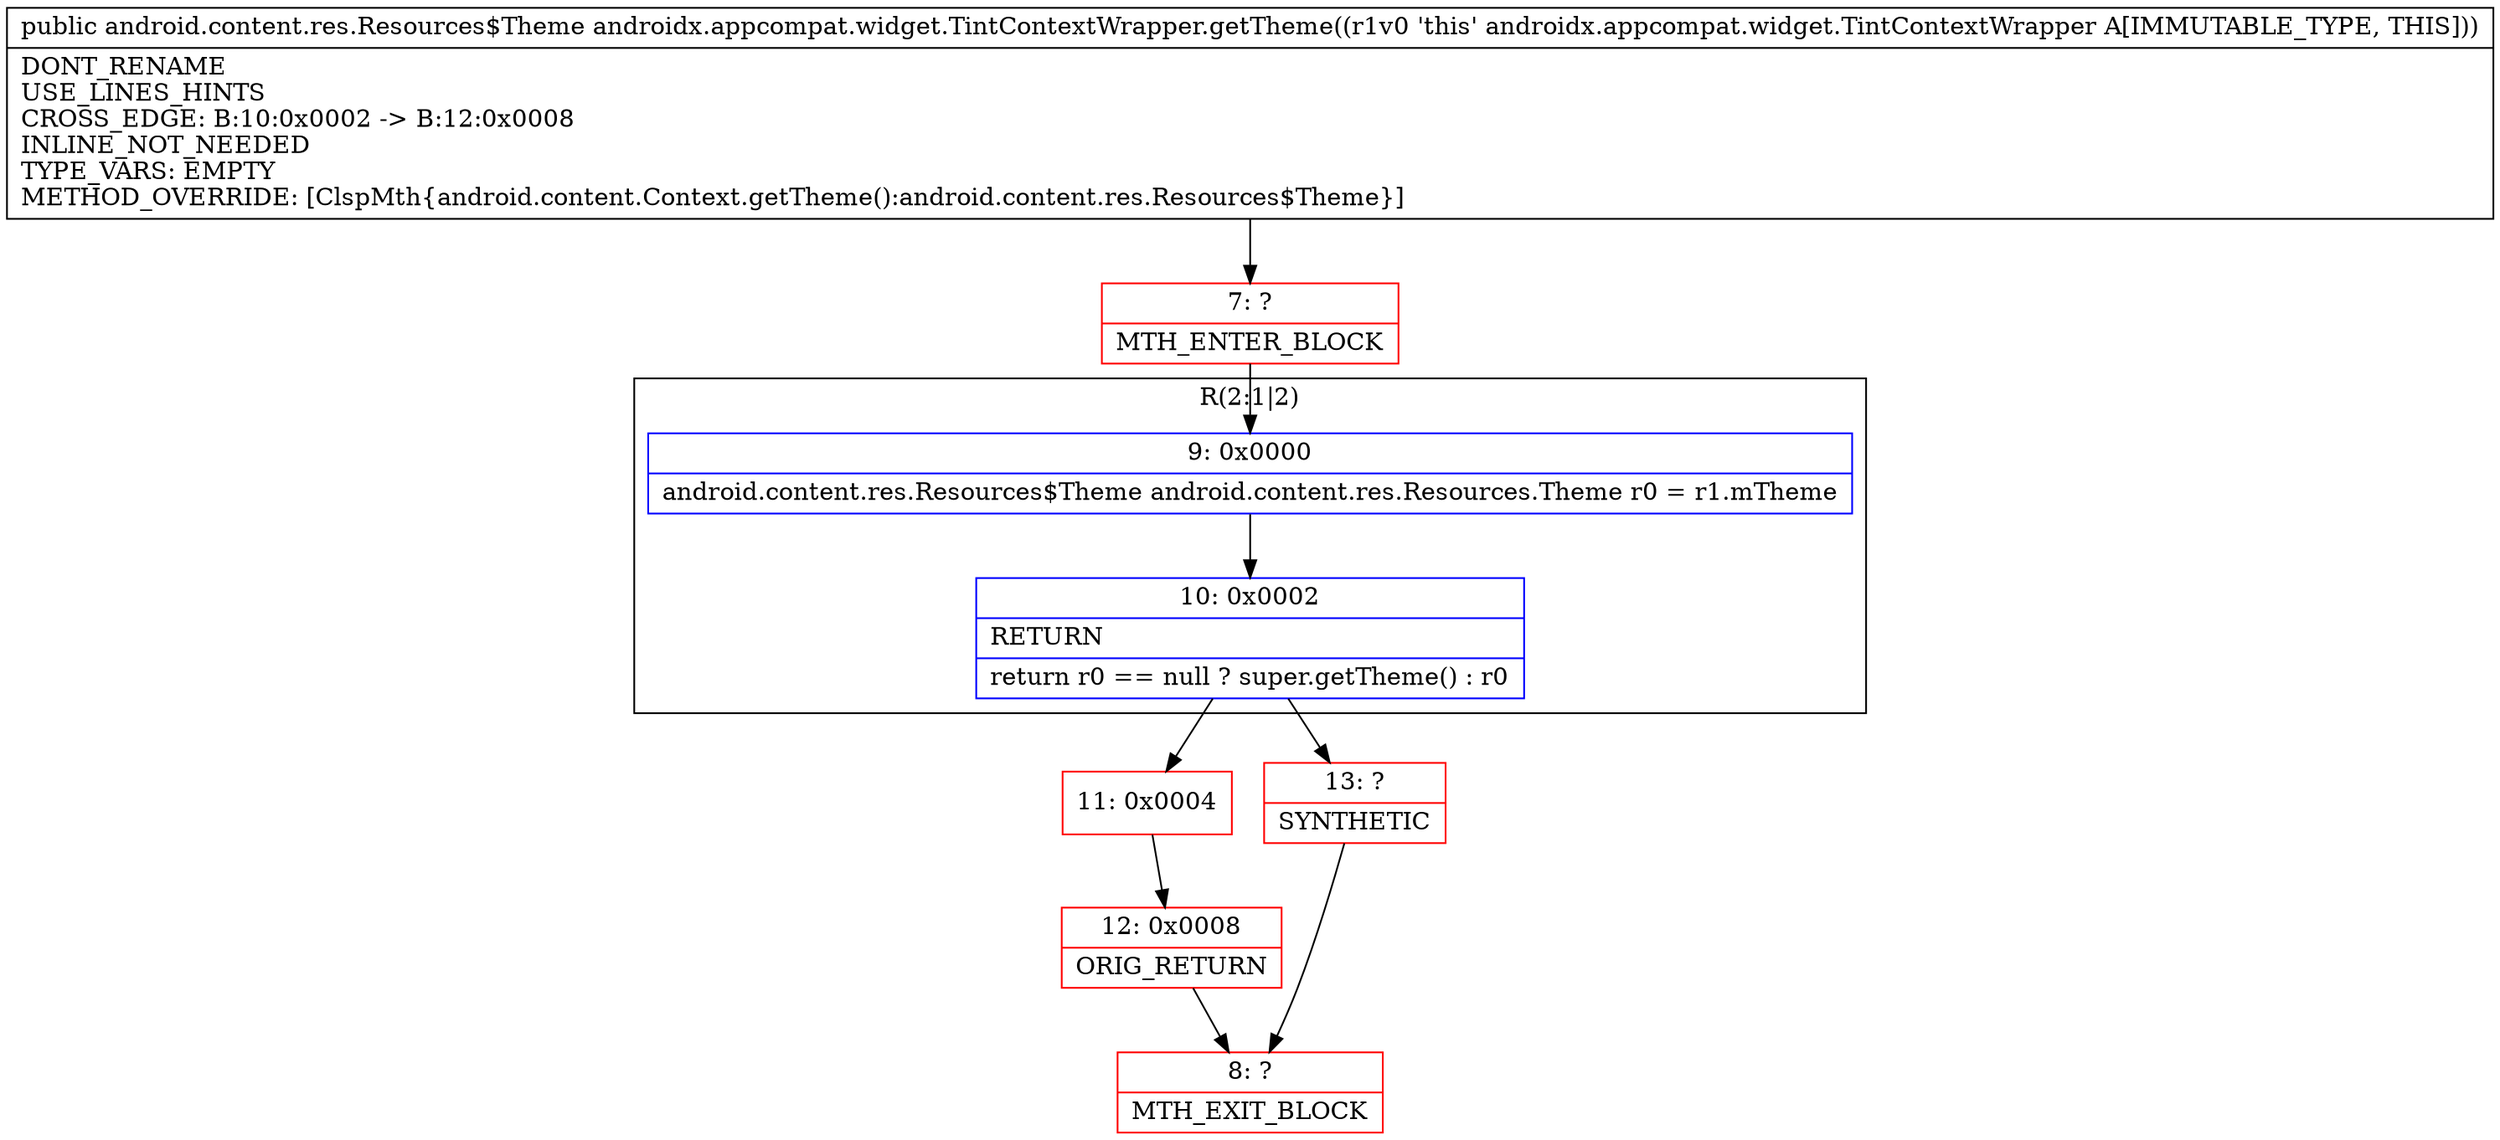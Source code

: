 digraph "CFG forandroidx.appcompat.widget.TintContextWrapper.getTheme()Landroid\/content\/res\/Resources$Theme;" {
subgraph cluster_Region_1144639038 {
label = "R(2:1|2)";
node [shape=record,color=blue];
Node_9 [shape=record,label="{9\:\ 0x0000|android.content.res.Resources$Theme android.content.res.Resources.Theme r0 = r1.mTheme\l}"];
Node_10 [shape=record,label="{10\:\ 0x0002|RETURN\l|return r0 == null ? super.getTheme() : r0\l}"];
}
Node_7 [shape=record,color=red,label="{7\:\ ?|MTH_ENTER_BLOCK\l}"];
Node_11 [shape=record,color=red,label="{11\:\ 0x0004}"];
Node_12 [shape=record,color=red,label="{12\:\ 0x0008|ORIG_RETURN\l}"];
Node_8 [shape=record,color=red,label="{8\:\ ?|MTH_EXIT_BLOCK\l}"];
Node_13 [shape=record,color=red,label="{13\:\ ?|SYNTHETIC\l}"];
MethodNode[shape=record,label="{public android.content.res.Resources$Theme androidx.appcompat.widget.TintContextWrapper.getTheme((r1v0 'this' androidx.appcompat.widget.TintContextWrapper A[IMMUTABLE_TYPE, THIS]))  | DONT_RENAME\lUSE_LINES_HINTS\lCROSS_EDGE: B:10:0x0002 \-\> B:12:0x0008\lINLINE_NOT_NEEDED\lTYPE_VARS: EMPTY\lMETHOD_OVERRIDE: [ClspMth\{android.content.Context.getTheme():android.content.res.Resources$Theme\}]\l}"];
MethodNode -> Node_7;Node_9 -> Node_10;
Node_10 -> Node_11;
Node_10 -> Node_13;
Node_7 -> Node_9;
Node_11 -> Node_12;
Node_12 -> Node_8;
Node_13 -> Node_8;
}

